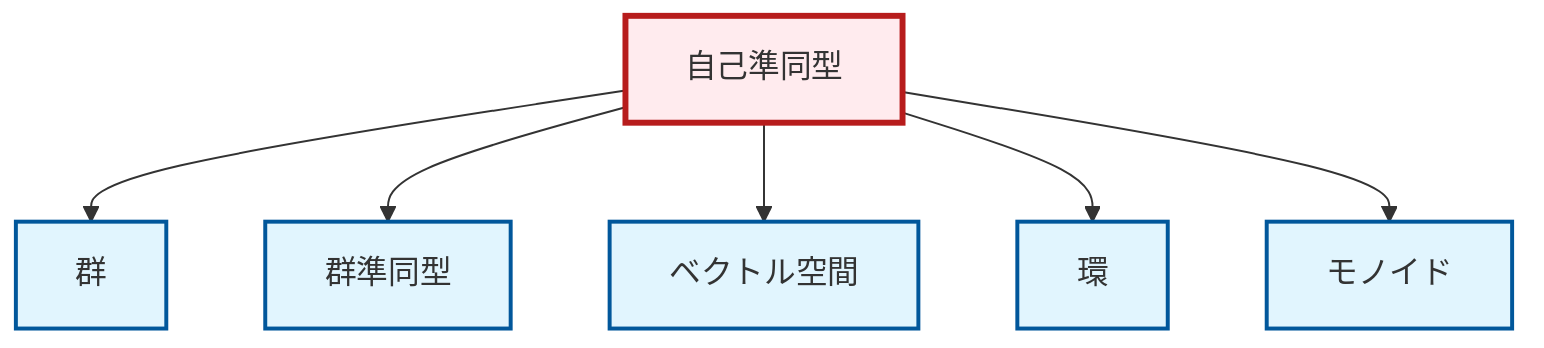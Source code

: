graph TD
    classDef definition fill:#e1f5fe,stroke:#01579b,stroke-width:2px
    classDef theorem fill:#f3e5f5,stroke:#4a148c,stroke-width:2px
    classDef axiom fill:#fff3e0,stroke:#e65100,stroke-width:2px
    classDef example fill:#e8f5e9,stroke:#1b5e20,stroke-width:2px
    classDef current fill:#ffebee,stroke:#b71c1c,stroke-width:3px
    def-monoid["モノイド"]:::definition
    def-vector-space["ベクトル空間"]:::definition
    def-ring["環"]:::definition
    def-endomorphism["自己準同型"]:::definition
    def-homomorphism["群準同型"]:::definition
    def-group["群"]:::definition
    def-endomorphism --> def-group
    def-endomorphism --> def-homomorphism
    def-endomorphism --> def-vector-space
    def-endomorphism --> def-ring
    def-endomorphism --> def-monoid
    class def-endomorphism current